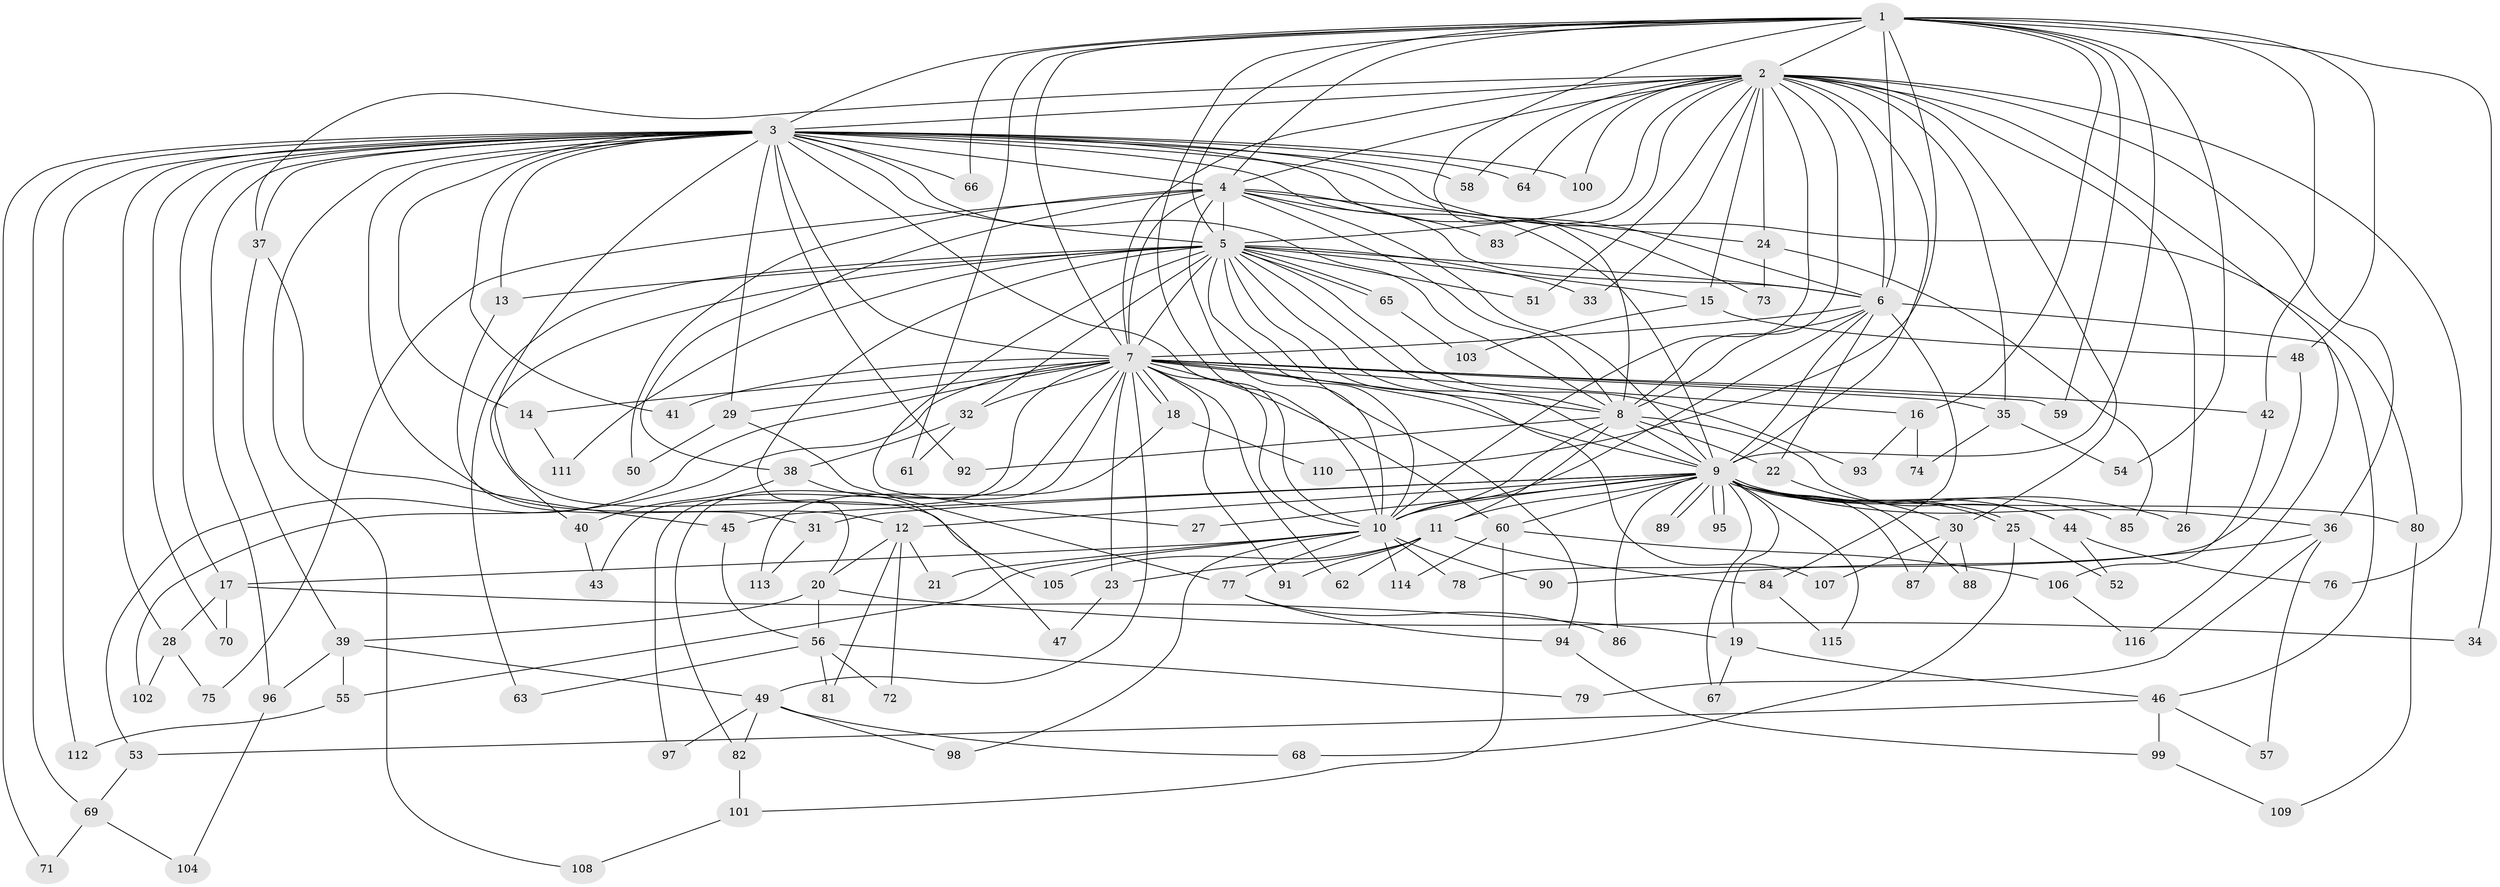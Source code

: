 // Generated by graph-tools (version 1.1) at 2025/49/03/09/25 03:49:33]
// undirected, 116 vertices, 257 edges
graph export_dot {
graph [start="1"]
  node [color=gray90,style=filled];
  1;
  2;
  3;
  4;
  5;
  6;
  7;
  8;
  9;
  10;
  11;
  12;
  13;
  14;
  15;
  16;
  17;
  18;
  19;
  20;
  21;
  22;
  23;
  24;
  25;
  26;
  27;
  28;
  29;
  30;
  31;
  32;
  33;
  34;
  35;
  36;
  37;
  38;
  39;
  40;
  41;
  42;
  43;
  44;
  45;
  46;
  47;
  48;
  49;
  50;
  51;
  52;
  53;
  54;
  55;
  56;
  57;
  58;
  59;
  60;
  61;
  62;
  63;
  64;
  65;
  66;
  67;
  68;
  69;
  70;
  71;
  72;
  73;
  74;
  75;
  76;
  77;
  78;
  79;
  80;
  81;
  82;
  83;
  84;
  85;
  86;
  87;
  88;
  89;
  90;
  91;
  92;
  93;
  94;
  95;
  96;
  97;
  98;
  99;
  100;
  101;
  102;
  103;
  104;
  105;
  106;
  107;
  108;
  109;
  110;
  111;
  112;
  113;
  114;
  115;
  116;
  1 -- 2;
  1 -- 3;
  1 -- 4;
  1 -- 5;
  1 -- 6;
  1 -- 7;
  1 -- 8;
  1 -- 9;
  1 -- 10;
  1 -- 16;
  1 -- 34;
  1 -- 42;
  1 -- 48;
  1 -- 54;
  1 -- 59;
  1 -- 61;
  1 -- 66;
  1 -- 110;
  2 -- 3;
  2 -- 4;
  2 -- 5;
  2 -- 6;
  2 -- 7;
  2 -- 8;
  2 -- 9;
  2 -- 10;
  2 -- 15;
  2 -- 24;
  2 -- 26;
  2 -- 30;
  2 -- 33;
  2 -- 35;
  2 -- 36;
  2 -- 37;
  2 -- 51;
  2 -- 58;
  2 -- 64;
  2 -- 76;
  2 -- 83;
  2 -- 100;
  2 -- 116;
  3 -- 4;
  3 -- 5;
  3 -- 6;
  3 -- 7;
  3 -- 8;
  3 -- 9;
  3 -- 10;
  3 -- 12;
  3 -- 13;
  3 -- 14;
  3 -- 17;
  3 -- 28;
  3 -- 29;
  3 -- 37;
  3 -- 41;
  3 -- 58;
  3 -- 64;
  3 -- 66;
  3 -- 69;
  3 -- 70;
  3 -- 71;
  3 -- 73;
  3 -- 80;
  3 -- 92;
  3 -- 96;
  3 -- 100;
  3 -- 105;
  3 -- 108;
  3 -- 112;
  4 -- 5;
  4 -- 6;
  4 -- 7;
  4 -- 8;
  4 -- 9;
  4 -- 10;
  4 -- 24;
  4 -- 38;
  4 -- 50;
  4 -- 75;
  4 -- 83;
  5 -- 6;
  5 -- 7;
  5 -- 8;
  5 -- 9;
  5 -- 10;
  5 -- 13;
  5 -- 15;
  5 -- 20;
  5 -- 27;
  5 -- 32;
  5 -- 33;
  5 -- 40;
  5 -- 51;
  5 -- 63;
  5 -- 65;
  5 -- 65;
  5 -- 93;
  5 -- 94;
  5 -- 107;
  5 -- 111;
  6 -- 7;
  6 -- 8;
  6 -- 9;
  6 -- 10;
  6 -- 22;
  6 -- 46;
  6 -- 84;
  7 -- 8;
  7 -- 9;
  7 -- 10;
  7 -- 14;
  7 -- 16;
  7 -- 18;
  7 -- 18;
  7 -- 23;
  7 -- 29;
  7 -- 32;
  7 -- 35;
  7 -- 41;
  7 -- 42;
  7 -- 43;
  7 -- 49;
  7 -- 53;
  7 -- 59;
  7 -- 60;
  7 -- 62;
  7 -- 82;
  7 -- 91;
  7 -- 97;
  7 -- 102;
  8 -- 9;
  8 -- 10;
  8 -- 11;
  8 -- 22;
  8 -- 44;
  8 -- 92;
  9 -- 10;
  9 -- 11;
  9 -- 12;
  9 -- 19;
  9 -- 25;
  9 -- 25;
  9 -- 26;
  9 -- 27;
  9 -- 31;
  9 -- 36;
  9 -- 44;
  9 -- 45;
  9 -- 60;
  9 -- 67;
  9 -- 80;
  9 -- 85;
  9 -- 86;
  9 -- 87;
  9 -- 88;
  9 -- 89;
  9 -- 89;
  9 -- 95;
  9 -- 95;
  9 -- 115;
  10 -- 17;
  10 -- 21;
  10 -- 55;
  10 -- 77;
  10 -- 78;
  10 -- 90;
  10 -- 98;
  10 -- 114;
  11 -- 23;
  11 -- 62;
  11 -- 84;
  11 -- 91;
  11 -- 105;
  12 -- 20;
  12 -- 21;
  12 -- 72;
  12 -- 81;
  13 -- 31;
  14 -- 111;
  15 -- 48;
  15 -- 103;
  16 -- 74;
  16 -- 93;
  17 -- 19;
  17 -- 28;
  17 -- 70;
  18 -- 110;
  18 -- 113;
  19 -- 46;
  19 -- 67;
  20 -- 34;
  20 -- 39;
  20 -- 56;
  22 -- 30;
  23 -- 47;
  24 -- 73;
  24 -- 85;
  25 -- 52;
  25 -- 68;
  28 -- 75;
  28 -- 102;
  29 -- 50;
  29 -- 77;
  30 -- 87;
  30 -- 88;
  30 -- 107;
  31 -- 113;
  32 -- 38;
  32 -- 61;
  35 -- 54;
  35 -- 74;
  36 -- 57;
  36 -- 79;
  36 -- 90;
  37 -- 39;
  37 -- 45;
  38 -- 40;
  38 -- 47;
  39 -- 49;
  39 -- 55;
  39 -- 96;
  40 -- 43;
  42 -- 106;
  44 -- 52;
  44 -- 76;
  45 -- 56;
  46 -- 53;
  46 -- 57;
  46 -- 99;
  48 -- 78;
  49 -- 68;
  49 -- 82;
  49 -- 97;
  49 -- 98;
  53 -- 69;
  55 -- 112;
  56 -- 63;
  56 -- 72;
  56 -- 79;
  56 -- 81;
  60 -- 101;
  60 -- 106;
  60 -- 114;
  65 -- 103;
  69 -- 71;
  69 -- 104;
  77 -- 86;
  77 -- 94;
  80 -- 109;
  82 -- 101;
  84 -- 115;
  94 -- 99;
  96 -- 104;
  99 -- 109;
  101 -- 108;
  106 -- 116;
}
